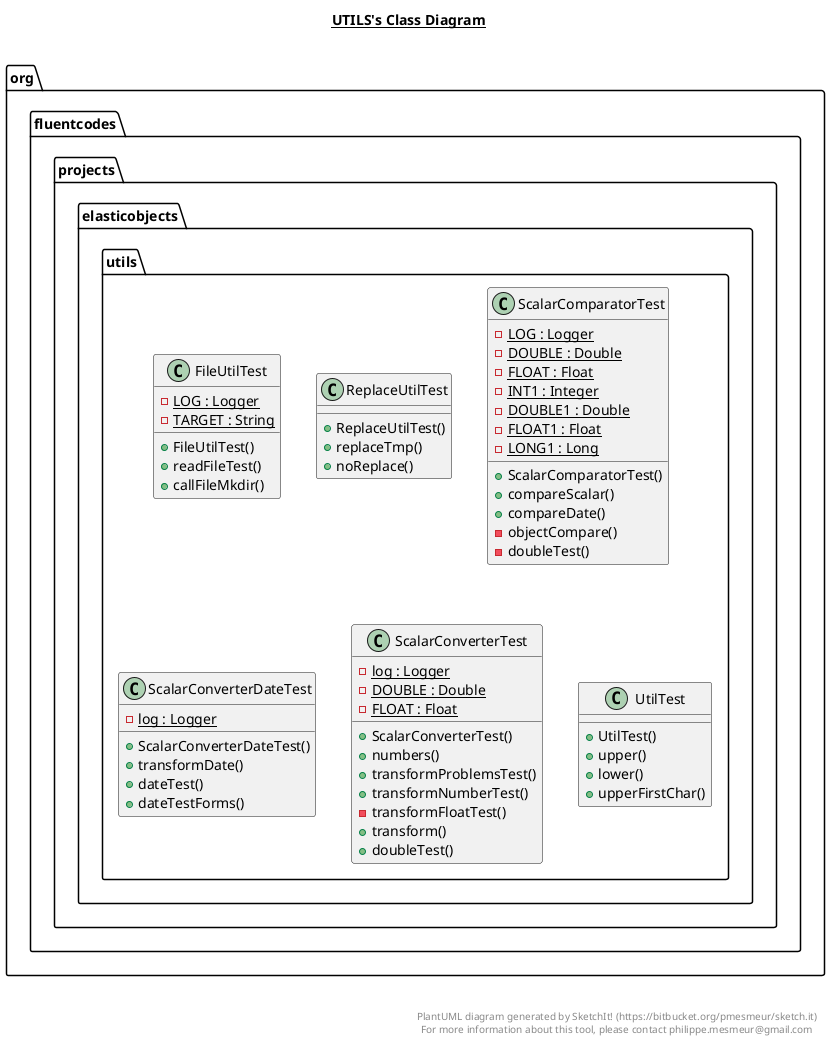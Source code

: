 @startuml

title __UTILS's Class Diagram__\n

  package org.fluentcodes.projects.elasticobjects {
    package org.fluentcodes.projects.elasticobjects.utils {
      class FileUtilTest {
          {static} - LOG : Logger
          {static} - TARGET : String
          + FileUtilTest()
          + readFileTest()
          + callFileMkdir()
      }
    }
  }
  

  package org.fluentcodes.projects.elasticobjects {
    package org.fluentcodes.projects.elasticobjects.utils {
      class ReplaceUtilTest {
          + ReplaceUtilTest()
          + replaceTmp()
          + noReplace()
      }
    }
  }
  

  package org.fluentcodes.projects.elasticobjects {
    package org.fluentcodes.projects.elasticobjects.utils {
      class ScalarComparatorTest {
          {static} - LOG : Logger
          {static} - DOUBLE : Double
          {static} - FLOAT : Float
          {static} - INT1 : Integer
          {static} - DOUBLE1 : Double
          {static} - FLOAT1 : Float
          {static} - LONG1 : Long
          + ScalarComparatorTest()
          + compareScalar()
          + compareDate()
          - objectCompare()
          - doubleTest()
      }
    }
  }
  

  package org.fluentcodes.projects.elasticobjects {
    package org.fluentcodes.projects.elasticobjects.utils {
      class ScalarConverterDateTest {
          {static} - log : Logger
          + ScalarConverterDateTest()
          + transformDate()
          + dateTest()
          + dateTestForms()
      }
    }
  }
  

  package org.fluentcodes.projects.elasticobjects {
    package org.fluentcodes.projects.elasticobjects.utils {
      class ScalarConverterTest {
          {static} - log : Logger
          {static} - DOUBLE : Double
          {static} - FLOAT : Float
          + ScalarConverterTest()
          + numbers()
          + transformProblemsTest()
          + transformNumberTest()
          - transformFloatTest()
          + transform()
          + doubleTest()
      }
    }
  }
  

  package org.fluentcodes.projects.elasticobjects {
    package org.fluentcodes.projects.elasticobjects.utils {
      class UtilTest {
          + UtilTest()
          + upper()
          + lower()
          + upperFirstChar()
      }
    }
  }
  



right footer


PlantUML diagram generated by SketchIt! (https://bitbucket.org/pmesmeur/sketch.it)
For more information about this tool, please contact philippe.mesmeur@gmail.com
endfooter

@enduml
